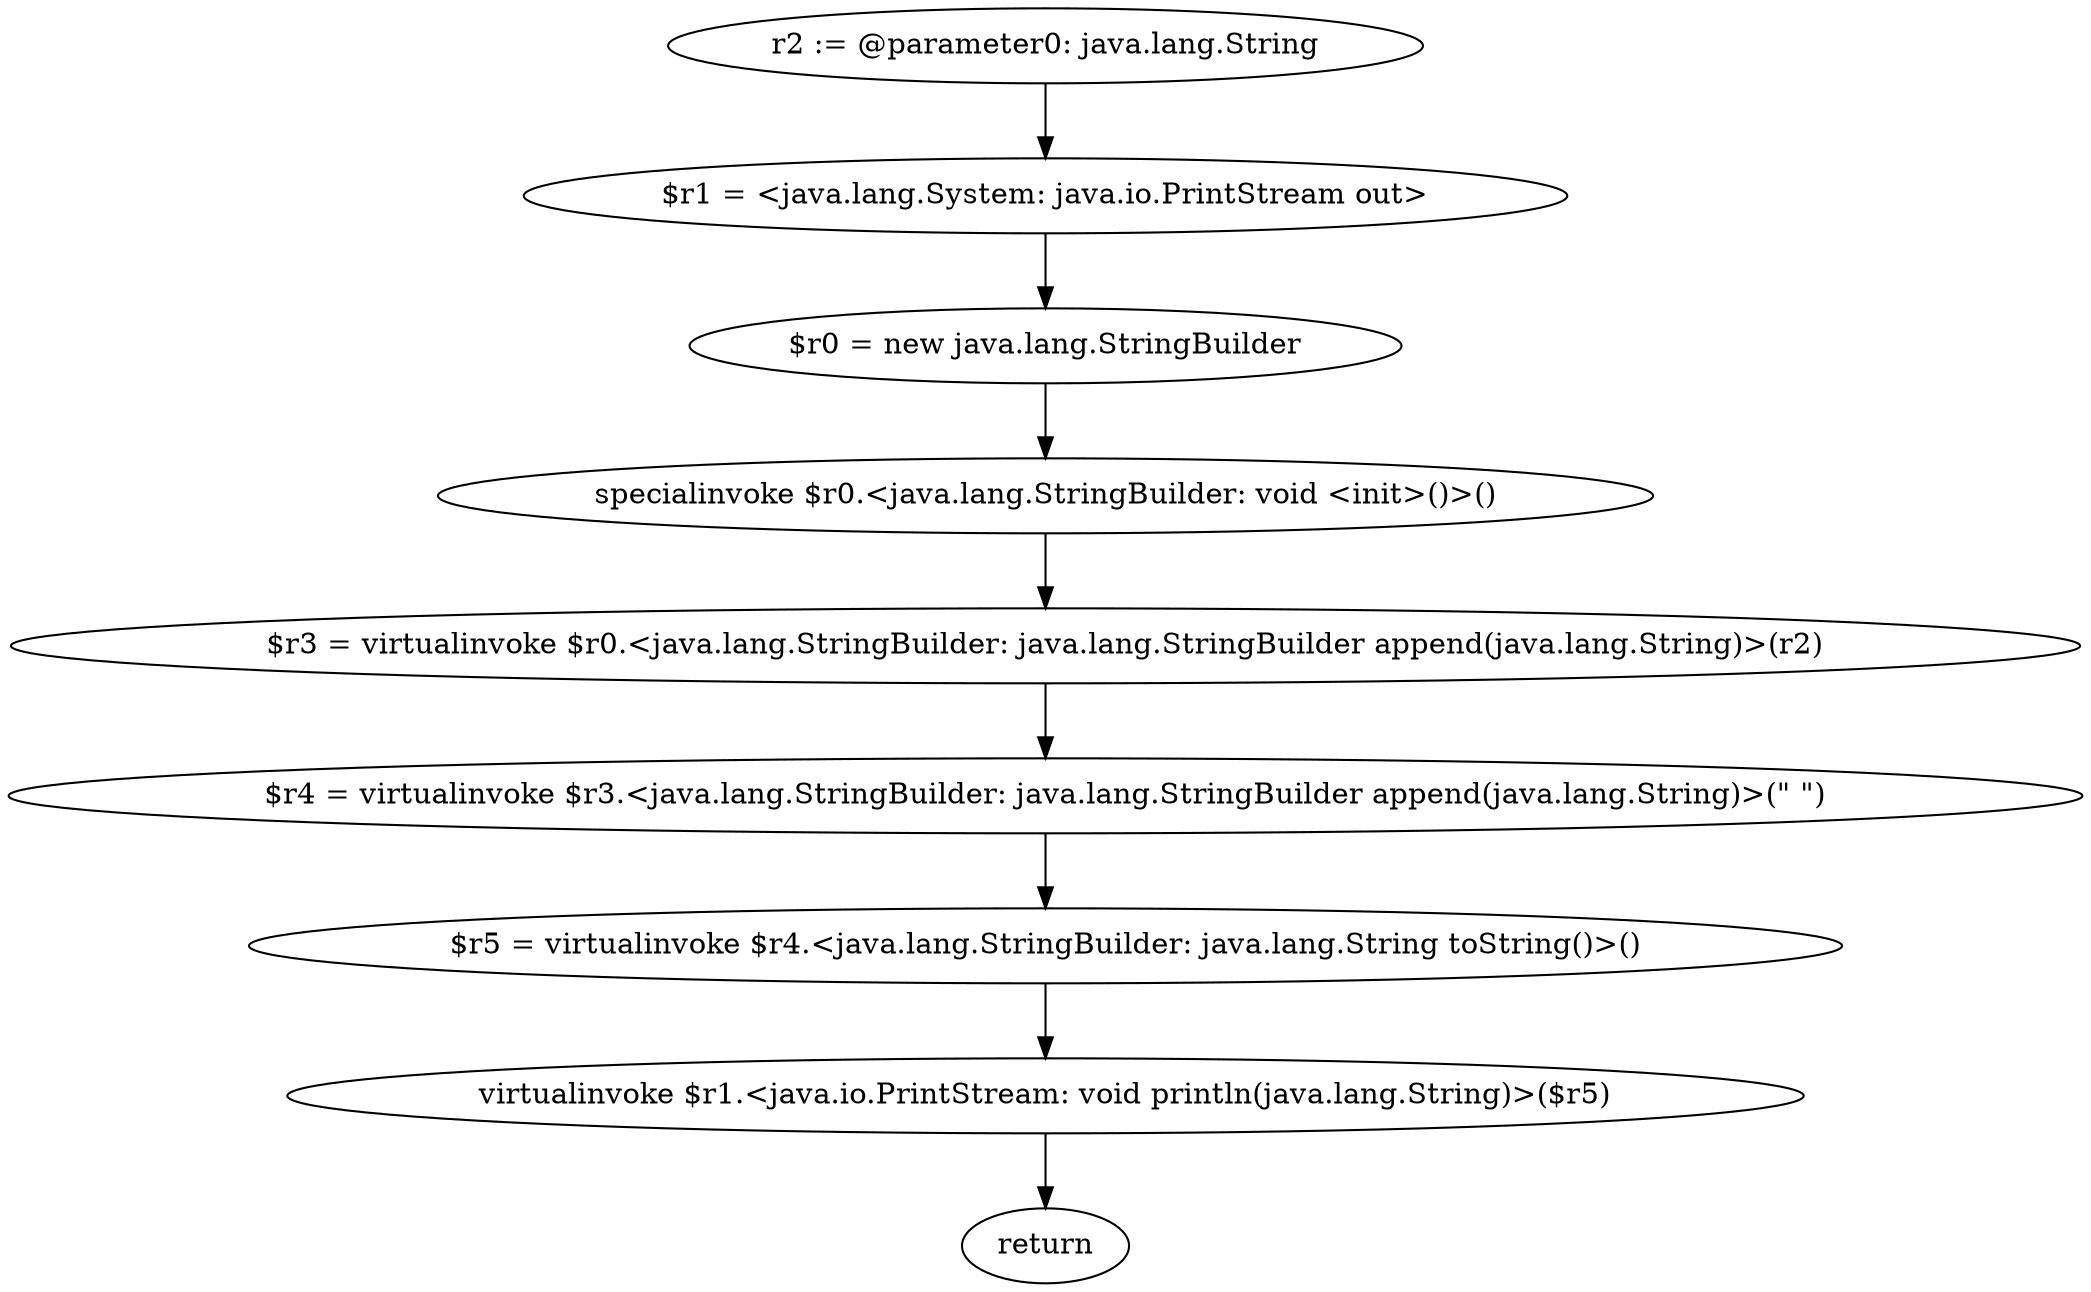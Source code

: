 digraph "unitGraph" {
    "r2 := @parameter0: java.lang.String"
    "$r1 = <java.lang.System: java.io.PrintStream out>"
    "$r0 = new java.lang.StringBuilder"
    "specialinvoke $r0.<java.lang.StringBuilder: void <init>()>()"
    "$r3 = virtualinvoke $r0.<java.lang.StringBuilder: java.lang.StringBuilder append(java.lang.String)>(r2)"
    "$r4 = virtualinvoke $r3.<java.lang.StringBuilder: java.lang.StringBuilder append(java.lang.String)>(\" \")"
    "$r5 = virtualinvoke $r4.<java.lang.StringBuilder: java.lang.String toString()>()"
    "virtualinvoke $r1.<java.io.PrintStream: void println(java.lang.String)>($r5)"
    "return"
    "r2 := @parameter0: java.lang.String"->"$r1 = <java.lang.System: java.io.PrintStream out>";
    "$r1 = <java.lang.System: java.io.PrintStream out>"->"$r0 = new java.lang.StringBuilder";
    "$r0 = new java.lang.StringBuilder"->"specialinvoke $r0.<java.lang.StringBuilder: void <init>()>()";
    "specialinvoke $r0.<java.lang.StringBuilder: void <init>()>()"->"$r3 = virtualinvoke $r0.<java.lang.StringBuilder: java.lang.StringBuilder append(java.lang.String)>(r2)";
    "$r3 = virtualinvoke $r0.<java.lang.StringBuilder: java.lang.StringBuilder append(java.lang.String)>(r2)"->"$r4 = virtualinvoke $r3.<java.lang.StringBuilder: java.lang.StringBuilder append(java.lang.String)>(\" \")";
    "$r4 = virtualinvoke $r3.<java.lang.StringBuilder: java.lang.StringBuilder append(java.lang.String)>(\" \")"->"$r5 = virtualinvoke $r4.<java.lang.StringBuilder: java.lang.String toString()>()";
    "$r5 = virtualinvoke $r4.<java.lang.StringBuilder: java.lang.String toString()>()"->"virtualinvoke $r1.<java.io.PrintStream: void println(java.lang.String)>($r5)";
    "virtualinvoke $r1.<java.io.PrintStream: void println(java.lang.String)>($r5)"->"return";
}
